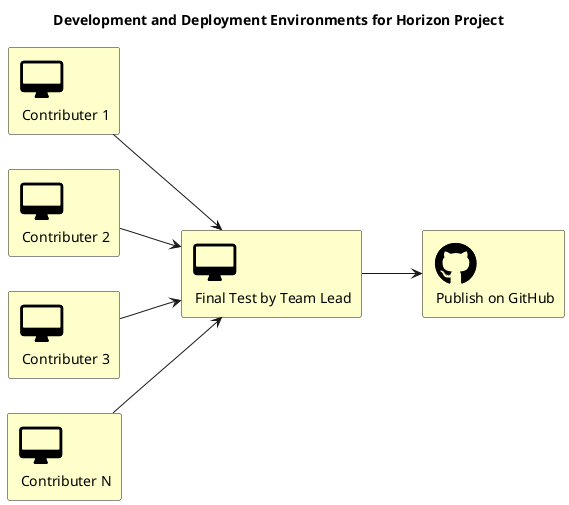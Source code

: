 @startuml
left to right direction

!include <tupadr3/common>
!include <tupadr3/font-awesome/desktop>
!include <tupadr3/font-awesome-5/github>

title Development and Deployment Environments for Horizon Project

FA_DESKTOP(contributer1, "Contributer 1") #BUSINESS
FA_DESKTOP(contributer2, "Contributer 2") #BUSINESS
FA_DESKTOP(contributer3, "Contributer 3") #BUSINESS
FA_DESKTOP(contributerN, "Contributer N") #BUSINESS

FA_DESKTOP(teamLead, "Final Test by Team Lead") #BUSINESS
FA5_GITHUB(github, "Publish on GitHub") #BUSINESS

contributer1 --> teamLead
contributer2 --> teamLead
contributer3 --> teamLead
contributerN --> teamLead
teamLead --> github

@enduml